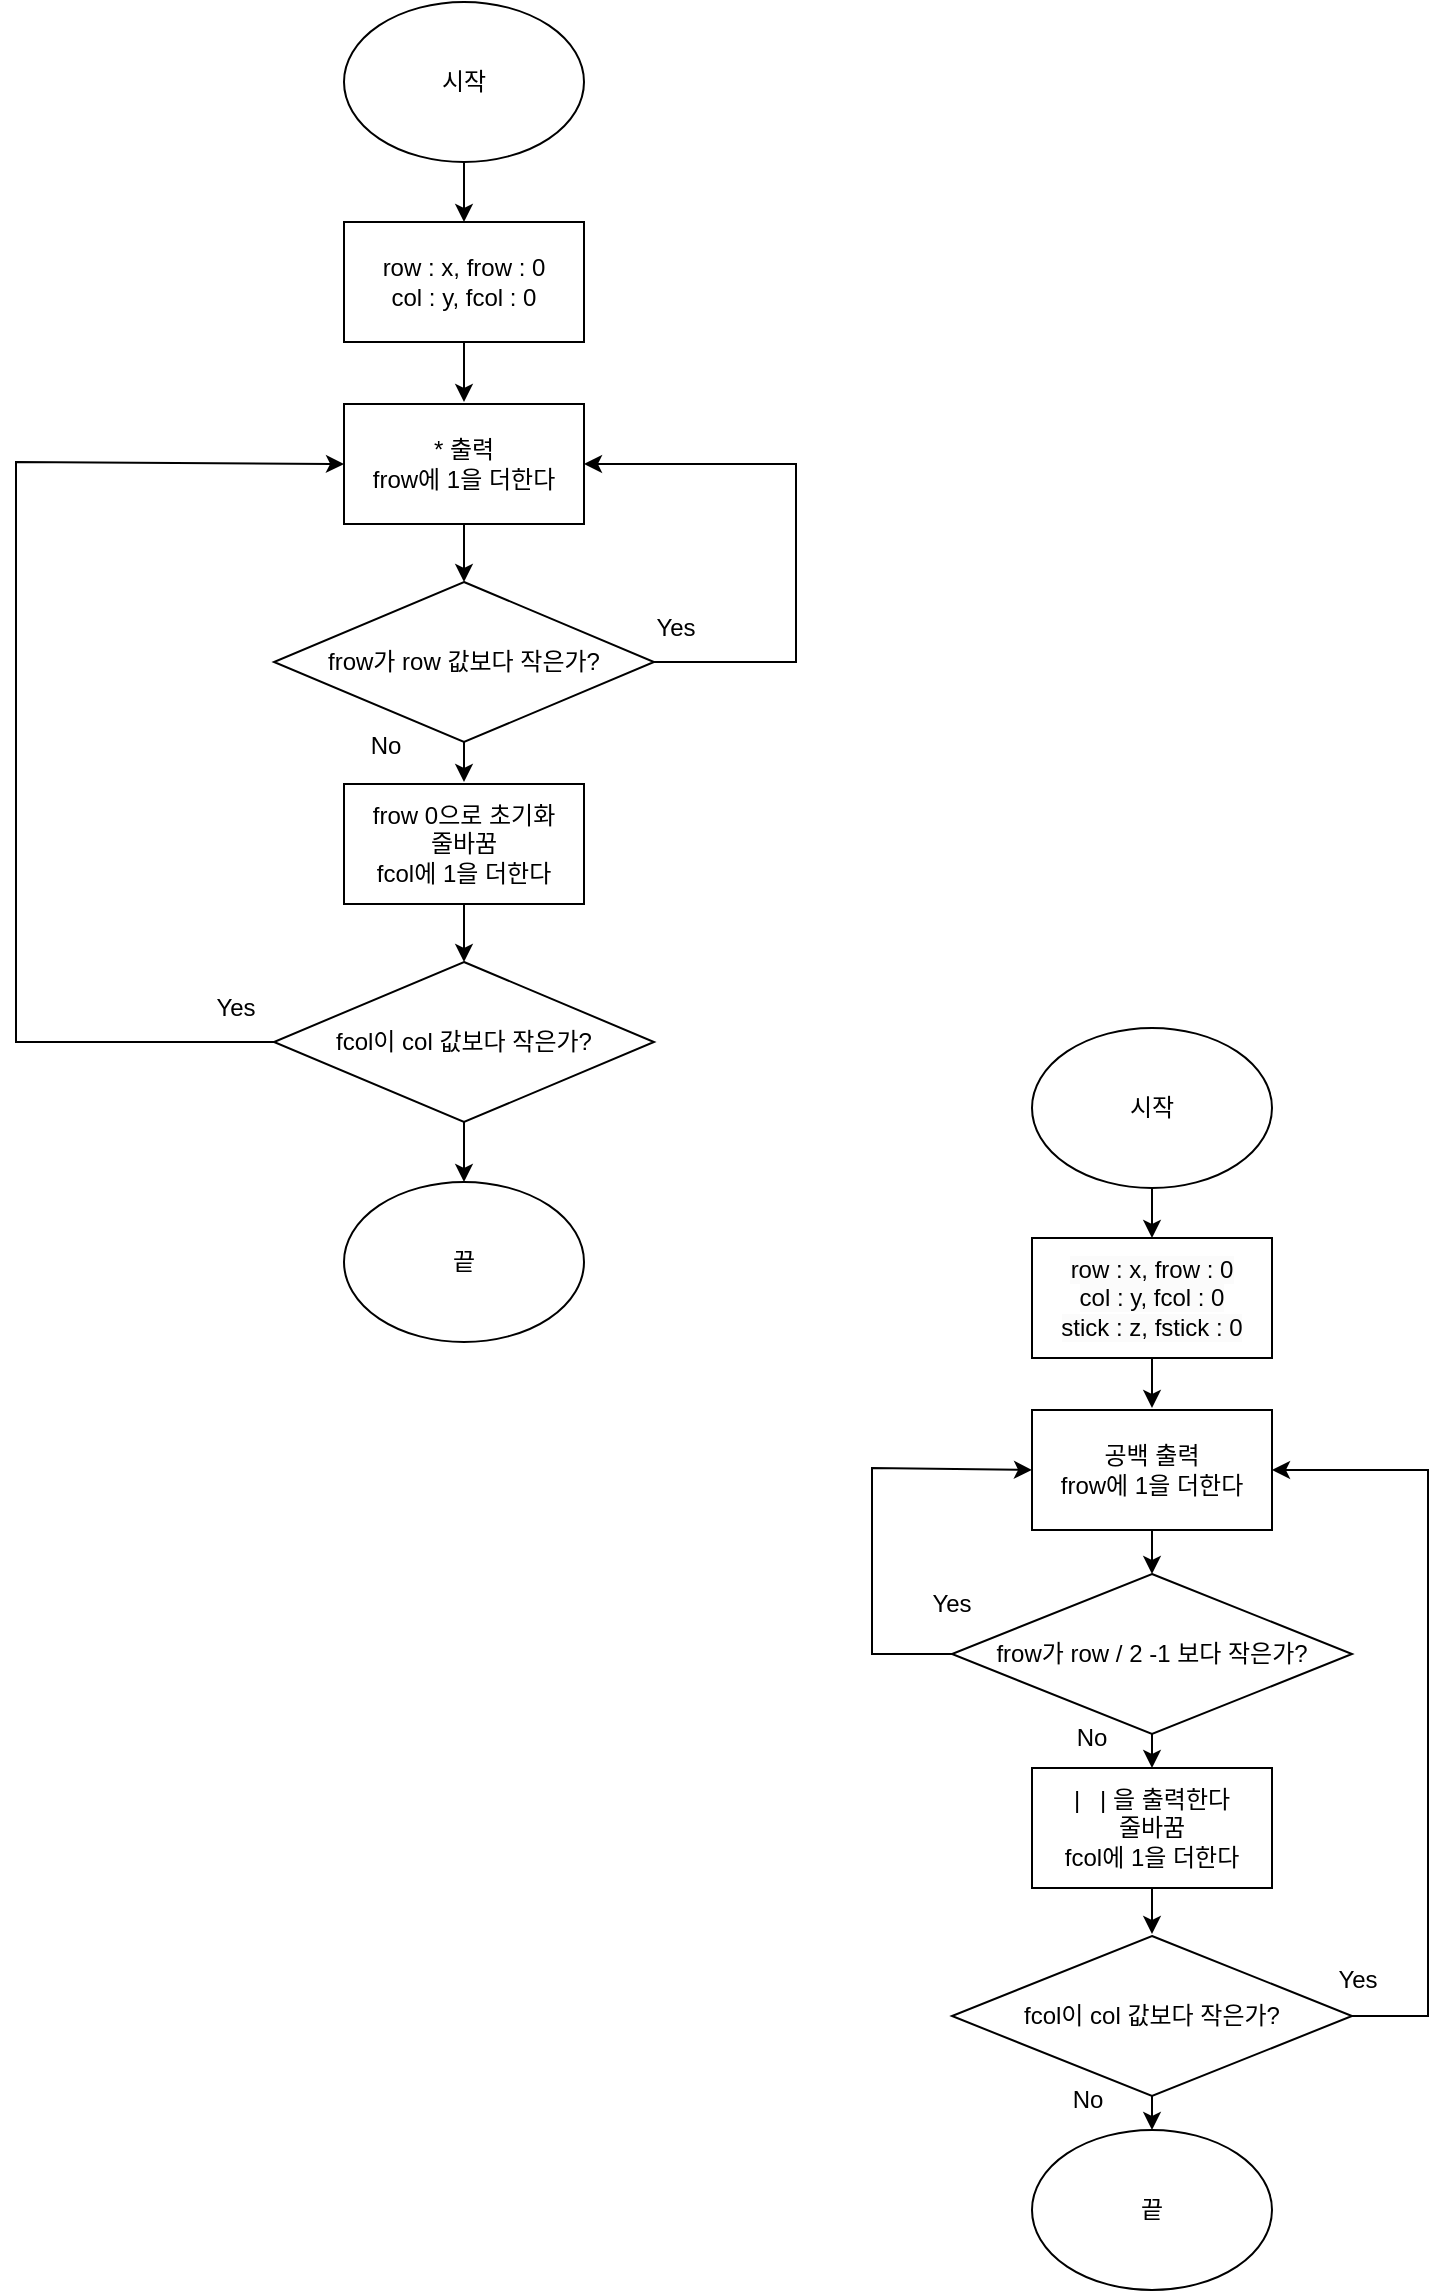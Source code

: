 <mxfile version="22.0.2" type="github">
  <diagram name="페이지-1" id="WyjascXnSW3ahyoUgBYH">
    <mxGraphModel dx="984" dy="766" grid="1" gridSize="10" guides="1" tooltips="1" connect="1" arrows="1" fold="1" page="1" pageScale="1" pageWidth="827" pageHeight="1169" math="0" shadow="0">
      <root>
        <mxCell id="0" />
        <mxCell id="1" parent="0" />
        <mxCell id="S0zC9xOgUq6jf5N83XIn-1" value="시작" style="ellipse;whiteSpace=wrap;html=1;" vertex="1" parent="1">
          <mxGeometry x="228" y="10" width="120" height="80" as="geometry" />
        </mxCell>
        <mxCell id="S0zC9xOgUq6jf5N83XIn-2" value="row : x, frow : 0&lt;br&gt;col : y, fcol : 0" style="rounded=0;whiteSpace=wrap;html=1;" vertex="1" parent="1">
          <mxGeometry x="228" y="120" width="120" height="60" as="geometry" />
        </mxCell>
        <mxCell id="S0zC9xOgUq6jf5N83XIn-3" value="" style="endArrow=classic;html=1;rounded=0;exitX=0.5;exitY=1;exitDx=0;exitDy=0;entryX=0.5;entryY=0;entryDx=0;entryDy=0;" edge="1" parent="1" source="S0zC9xOgUq6jf5N83XIn-1" target="S0zC9xOgUq6jf5N83XIn-2">
          <mxGeometry width="50" height="50" relative="1" as="geometry">
            <mxPoint x="264" y="420" as="sourcePoint" />
            <mxPoint x="294" y="120" as="targetPoint" />
          </mxGeometry>
        </mxCell>
        <mxCell id="S0zC9xOgUq6jf5N83XIn-4" value="" style="endArrow=classic;html=1;rounded=0;exitX=0.5;exitY=1;exitDx=0;exitDy=0;" edge="1" parent="1" source="S0zC9xOgUq6jf5N83XIn-2">
          <mxGeometry width="50" height="50" relative="1" as="geometry">
            <mxPoint x="288" y="179" as="sourcePoint" />
            <mxPoint x="288" y="210" as="targetPoint" />
          </mxGeometry>
        </mxCell>
        <mxCell id="S0zC9xOgUq6jf5N83XIn-7" value="" style="edgeStyle=orthogonalEdgeStyle;rounded=0;orthogonalLoop=1;jettySize=auto;html=1;" edge="1" parent="1" source="S0zC9xOgUq6jf5N83XIn-5">
          <mxGeometry relative="1" as="geometry">
            <mxPoint x="288" y="300" as="targetPoint" />
          </mxGeometry>
        </mxCell>
        <mxCell id="S0zC9xOgUq6jf5N83XIn-5" value="* 출력&lt;br&gt;frow에 1을 더한다" style="rounded=0;whiteSpace=wrap;html=1;" vertex="1" parent="1">
          <mxGeometry x="228" y="211" width="120" height="60" as="geometry" />
        </mxCell>
        <mxCell id="S0zC9xOgUq6jf5N83XIn-6" value="frow가 row 값보다 작은가?" style="rhombus;whiteSpace=wrap;html=1;rounded=0;" vertex="1" parent="1">
          <mxGeometry x="193" y="300" width="190" height="80" as="geometry" />
        </mxCell>
        <mxCell id="S0zC9xOgUq6jf5N83XIn-9" value="" style="endArrow=classic;html=1;rounded=0;exitX=0.5;exitY=1;exitDx=0;exitDy=0;" edge="1" parent="1">
          <mxGeometry width="50" height="50" relative="1" as="geometry">
            <mxPoint x="288" y="380" as="sourcePoint" />
            <mxPoint x="288" y="400" as="targetPoint" />
          </mxGeometry>
        </mxCell>
        <mxCell id="S0zC9xOgUq6jf5N83XIn-10" value="frow 0으로 초기화&lt;br&gt;줄바꿈&lt;br&gt;fcol에 1을 더한다" style="rounded=0;whiteSpace=wrap;html=1;" vertex="1" parent="1">
          <mxGeometry x="228" y="401" width="120" height="60" as="geometry" />
        </mxCell>
        <mxCell id="S0zC9xOgUq6jf5N83XIn-11" value="No" style="text;html=1;strokeColor=none;fillColor=none;align=center;verticalAlign=middle;whiteSpace=wrap;rounded=0;" vertex="1" parent="1">
          <mxGeometry x="219" y="367" width="60" height="30" as="geometry" />
        </mxCell>
        <mxCell id="S0zC9xOgUq6jf5N83XIn-12" value="Yes" style="text;html=1;strokeColor=none;fillColor=none;align=center;verticalAlign=middle;whiteSpace=wrap;rounded=0;" vertex="1" parent="1">
          <mxGeometry x="364" y="308" width="60" height="30" as="geometry" />
        </mxCell>
        <mxCell id="S0zC9xOgUq6jf5N83XIn-14" value="" style="endArrow=classic;html=1;rounded=0;entryX=1;entryY=0.5;entryDx=0;entryDy=0;exitX=1;exitY=0.5;exitDx=0;exitDy=0;" edge="1" parent="1" source="S0zC9xOgUq6jf5N83XIn-6" target="S0zC9xOgUq6jf5N83XIn-5">
          <mxGeometry width="50" height="50" relative="1" as="geometry">
            <mxPoint x="264" y="380" as="sourcePoint" />
            <mxPoint x="454" y="314" as="targetPoint" />
            <Array as="points">
              <mxPoint x="454" y="340" />
              <mxPoint x="454" y="241" />
            </Array>
          </mxGeometry>
        </mxCell>
        <mxCell id="S0zC9xOgUq6jf5N83XIn-16" value="fcol이 col 값보다 작은가?" style="rhombus;whiteSpace=wrap;html=1;rounded=0;" vertex="1" parent="1">
          <mxGeometry x="193" y="490" width="190" height="80" as="geometry" />
        </mxCell>
        <mxCell id="S0zC9xOgUq6jf5N83XIn-17" value="" style="endArrow=classic;html=1;rounded=0;exitX=0.5;exitY=1;exitDx=0;exitDy=0;entryX=0.5;entryY=0;entryDx=0;entryDy=0;" edge="1" parent="1" source="S0zC9xOgUq6jf5N83XIn-10" target="S0zC9xOgUq6jf5N83XIn-16">
          <mxGeometry width="50" height="50" relative="1" as="geometry">
            <mxPoint x="264" y="380" as="sourcePoint" />
            <mxPoint x="314" y="330" as="targetPoint" />
          </mxGeometry>
        </mxCell>
        <mxCell id="S0zC9xOgUq6jf5N83XIn-18" value="Yes" style="text;html=1;strokeColor=none;fillColor=none;align=center;verticalAlign=middle;whiteSpace=wrap;rounded=0;" vertex="1" parent="1">
          <mxGeometry x="144" y="498" width="60" height="30" as="geometry" />
        </mxCell>
        <mxCell id="S0zC9xOgUq6jf5N83XIn-19" value="" style="endArrow=classic;html=1;rounded=0;entryX=0;entryY=0.5;entryDx=0;entryDy=0;exitX=0;exitY=0.5;exitDx=0;exitDy=0;" edge="1" parent="1" source="S0zC9xOgUq6jf5N83XIn-16" target="S0zC9xOgUq6jf5N83XIn-5">
          <mxGeometry width="50" height="50" relative="1" as="geometry">
            <mxPoint x="89" y="528" as="sourcePoint" />
            <mxPoint x="54" y="429" as="targetPoint" />
            <Array as="points">
              <mxPoint x="64" y="530" />
              <mxPoint x="64" y="240" />
            </Array>
          </mxGeometry>
        </mxCell>
        <mxCell id="S0zC9xOgUq6jf5N83XIn-20" value="" style="endArrow=classic;html=1;rounded=0;exitX=0.5;exitY=1;exitDx=0;exitDy=0;" edge="1" parent="1" source="S0zC9xOgUq6jf5N83XIn-16">
          <mxGeometry width="50" height="50" relative="1" as="geometry">
            <mxPoint x="264" y="380" as="sourcePoint" />
            <mxPoint x="288" y="600" as="targetPoint" />
          </mxGeometry>
        </mxCell>
        <mxCell id="S0zC9xOgUq6jf5N83XIn-24" value="끝" style="ellipse;whiteSpace=wrap;html=1;" vertex="1" parent="1">
          <mxGeometry x="228" y="600" width="120" height="80" as="geometry" />
        </mxCell>
        <mxCell id="S0zC9xOgUq6jf5N83XIn-29" value="" style="edgeStyle=orthogonalEdgeStyle;rounded=0;orthogonalLoop=1;jettySize=auto;html=1;" edge="1" parent="1" source="S0zC9xOgUq6jf5N83XIn-25" target="S0zC9xOgUq6jf5N83XIn-28">
          <mxGeometry relative="1" as="geometry" />
        </mxCell>
        <mxCell id="S0zC9xOgUq6jf5N83XIn-25" value="시작" style="ellipse;whiteSpace=wrap;html=1;" vertex="1" parent="1">
          <mxGeometry x="572" y="523" width="120" height="80" as="geometry" />
        </mxCell>
        <mxCell id="S0zC9xOgUq6jf5N83XIn-32" value="" style="edgeStyle=orthogonalEdgeStyle;rounded=0;orthogonalLoop=1;jettySize=auto;html=1;" edge="1" parent="1" source="S0zC9xOgUq6jf5N83XIn-28">
          <mxGeometry relative="1" as="geometry">
            <mxPoint x="632" y="713" as="targetPoint" />
          </mxGeometry>
        </mxCell>
        <mxCell id="S0zC9xOgUq6jf5N83XIn-28" value="&lt;span style=&quot;color: rgb(0, 0, 0); font-family: Helvetica; font-size: 12px; font-style: normal; font-variant-ligatures: normal; font-variant-caps: normal; font-weight: 400; letter-spacing: normal; orphans: 2; text-align: center; text-indent: 0px; text-transform: none; widows: 2; word-spacing: 0px; -webkit-text-stroke-width: 0px; background-color: rgb(251, 251, 251); text-decoration-thickness: initial; text-decoration-style: initial; text-decoration-color: initial; float: none; display: inline !important;&quot;&gt;row : x, frow : 0&lt;/span&gt;&lt;br style=&quot;border-color: var(--border-color); color: rgb(0, 0, 0); font-family: Helvetica; font-size: 12px; font-style: normal; font-variant-ligatures: normal; font-variant-caps: normal; font-weight: 400; letter-spacing: normal; orphans: 2; text-align: center; text-indent: 0px; text-transform: none; widows: 2; word-spacing: 0px; -webkit-text-stroke-width: 0px; background-color: rgb(251, 251, 251); text-decoration-thickness: initial; text-decoration-style: initial; text-decoration-color: initial;&quot;&gt;&lt;span style=&quot;color: rgb(0, 0, 0); font-family: Helvetica; font-size: 12px; font-style: normal; font-variant-ligatures: normal; font-variant-caps: normal; font-weight: 400; letter-spacing: normal; orphans: 2; text-align: center; text-indent: 0px; text-transform: none; widows: 2; word-spacing: 0px; -webkit-text-stroke-width: 0px; background-color: rgb(251, 251, 251); text-decoration-thickness: initial; text-decoration-style: initial; text-decoration-color: initial; float: none; display: inline !important;&quot;&gt;col : y, fcol : 0&lt;/span&gt;&lt;br style=&quot;border-color: var(--border-color); color: rgb(0, 0, 0); font-family: Helvetica; font-size: 12px; font-style: normal; font-variant-ligatures: normal; font-variant-caps: normal; font-weight: 400; letter-spacing: normal; orphans: 2; text-align: center; text-indent: 0px; text-transform: none; widows: 2; word-spacing: 0px; -webkit-text-stroke-width: 0px; background-color: rgb(251, 251, 251); text-decoration-thickness: initial; text-decoration-style: initial; text-decoration-color: initial;&quot;&gt;&lt;span style=&quot;color: rgb(0, 0, 0); font-family: Helvetica; font-size: 12px; font-style: normal; font-variant-ligatures: normal; font-variant-caps: normal; font-weight: 400; letter-spacing: normal; orphans: 2; text-align: center; text-indent: 0px; text-transform: none; widows: 2; word-spacing: 0px; -webkit-text-stroke-width: 0px; background-color: rgb(251, 251, 251); text-decoration-thickness: initial; text-decoration-style: initial; text-decoration-color: initial; float: none; display: inline !important;&quot;&gt;stick : z, fstick : 0&lt;/span&gt;" style="whiteSpace=wrap;html=1;" vertex="1" parent="1">
          <mxGeometry x="572" y="628" width="120" height="60" as="geometry" />
        </mxCell>
        <mxCell id="S0zC9xOgUq6jf5N83XIn-33" value="frow가 row / 2 -1 보다 작은가?" style="rhombus;whiteSpace=wrap;html=1;" vertex="1" parent="1">
          <mxGeometry x="532" y="796" width="200" height="80" as="geometry" />
        </mxCell>
        <mxCell id="S0zC9xOgUq6jf5N83XIn-34" value="" style="endArrow=classic;html=1;rounded=0;exitX=0.5;exitY=1;exitDx=0;exitDy=0;" edge="1" parent="1" source="S0zC9xOgUq6jf5N83XIn-33">
          <mxGeometry width="50" height="50" relative="1" as="geometry">
            <mxPoint x="672" y="823" as="sourcePoint" />
            <mxPoint x="632" y="893" as="targetPoint" />
          </mxGeometry>
        </mxCell>
        <mxCell id="S0zC9xOgUq6jf5N83XIn-38" value="공백 출력&lt;br&gt;frow에 1을 더한다" style="rounded=0;whiteSpace=wrap;html=1;" vertex="1" parent="1">
          <mxGeometry x="572" y="714" width="120" height="60" as="geometry" />
        </mxCell>
        <mxCell id="S0zC9xOgUq6jf5N83XIn-39" value="" style="endArrow=classic;html=1;rounded=0;entryX=0.5;entryY=0;entryDx=0;entryDy=0;exitX=0.5;exitY=1;exitDx=0;exitDy=0;" edge="1" parent="1" source="S0zC9xOgUq6jf5N83XIn-38" target="S0zC9xOgUq6jf5N83XIn-33">
          <mxGeometry width="50" height="50" relative="1" as="geometry">
            <mxPoint x="452" y="613" as="sourcePoint" />
            <mxPoint x="502" y="563" as="targetPoint" />
          </mxGeometry>
        </mxCell>
        <mxCell id="S0zC9xOgUq6jf5N83XIn-40" value="" style="endArrow=classic;html=1;rounded=0;exitX=0;exitY=0.5;exitDx=0;exitDy=0;entryX=0;entryY=0.5;entryDx=0;entryDy=0;" edge="1" parent="1" source="S0zC9xOgUq6jf5N83XIn-33" target="S0zC9xOgUq6jf5N83XIn-38">
          <mxGeometry width="50" height="50" relative="1" as="geometry">
            <mxPoint x="452" y="683" as="sourcePoint" />
            <mxPoint x="502" y="633" as="targetPoint" />
            <Array as="points">
              <mxPoint x="492" y="836" />
              <mxPoint x="492" y="743" />
            </Array>
          </mxGeometry>
        </mxCell>
        <mxCell id="S0zC9xOgUq6jf5N83XIn-41" value="Yes" style="text;html=1;strokeColor=none;fillColor=none;align=center;verticalAlign=middle;whiteSpace=wrap;rounded=0;" vertex="1" parent="1">
          <mxGeometry x="502" y="796" width="60" height="30" as="geometry" />
        </mxCell>
        <mxCell id="S0zC9xOgUq6jf5N83XIn-42" value="No" style="text;html=1;strokeColor=none;fillColor=none;align=center;verticalAlign=middle;whiteSpace=wrap;rounded=0;" vertex="1" parent="1">
          <mxGeometry x="572" y="863" width="60" height="30" as="geometry" />
        </mxCell>
        <mxCell id="S0zC9xOgUq6jf5N83XIn-46" value="" style="edgeStyle=orthogonalEdgeStyle;rounded=0;orthogonalLoop=1;jettySize=auto;html=1;" edge="1" parent="1" source="S0zC9xOgUq6jf5N83XIn-43">
          <mxGeometry relative="1" as="geometry">
            <mxPoint x="632" y="976" as="targetPoint" />
          </mxGeometry>
        </mxCell>
        <mxCell id="S0zC9xOgUq6jf5N83XIn-43" value="|&amp;nbsp; &amp;nbsp;| 을 출력한다&lt;br&gt;줄바꿈&lt;br&gt;fcol에 1을 더한다" style="rounded=0;whiteSpace=wrap;html=1;" vertex="1" parent="1">
          <mxGeometry x="572" y="893" width="120" height="60" as="geometry" />
        </mxCell>
        <mxCell id="S0zC9xOgUq6jf5N83XIn-54" style="edgeStyle=orthogonalEdgeStyle;rounded=0;orthogonalLoop=1;jettySize=auto;html=1;exitX=0.5;exitY=1;exitDx=0;exitDy=0;entryX=0.5;entryY=0;entryDx=0;entryDy=0;" edge="1" parent="1" source="S0zC9xOgUq6jf5N83XIn-47" target="S0zC9xOgUq6jf5N83XIn-53">
          <mxGeometry relative="1" as="geometry" />
        </mxCell>
        <mxCell id="S0zC9xOgUq6jf5N83XIn-47" value="fcol이 col 값보다 작은가?" style="rhombus;whiteSpace=wrap;html=1;" vertex="1" parent="1">
          <mxGeometry x="532" y="977" width="200" height="80" as="geometry" />
        </mxCell>
        <mxCell id="S0zC9xOgUq6jf5N83XIn-48" value="" style="endArrow=classic;html=1;rounded=0;exitX=1;exitY=0.5;exitDx=0;exitDy=0;entryX=1;entryY=0.5;entryDx=0;entryDy=0;" edge="1" parent="1" source="S0zC9xOgUq6jf5N83XIn-47" target="S0zC9xOgUq6jf5N83XIn-38">
          <mxGeometry width="50" height="50" relative="1" as="geometry">
            <mxPoint x="732" y="1010" as="sourcePoint" />
            <mxPoint x="782" y="960" as="targetPoint" />
            <Array as="points">
              <mxPoint x="770" y="1017" />
              <mxPoint x="770" y="744" />
            </Array>
          </mxGeometry>
        </mxCell>
        <mxCell id="S0zC9xOgUq6jf5N83XIn-49" value="Yes" style="text;html=1;strokeColor=none;fillColor=none;align=center;verticalAlign=middle;whiteSpace=wrap;rounded=0;" vertex="1" parent="1">
          <mxGeometry x="705" y="984" width="60" height="30" as="geometry" />
        </mxCell>
        <mxCell id="S0zC9xOgUq6jf5N83XIn-50" value="No" style="text;html=1;strokeColor=none;fillColor=none;align=center;verticalAlign=middle;whiteSpace=wrap;rounded=0;" vertex="1" parent="1">
          <mxGeometry x="570" y="1044" width="60" height="30" as="geometry" />
        </mxCell>
        <mxCell id="S0zC9xOgUq6jf5N83XIn-53" value="끝" style="ellipse;whiteSpace=wrap;html=1;" vertex="1" parent="1">
          <mxGeometry x="572" y="1074" width="120" height="80" as="geometry" />
        </mxCell>
      </root>
    </mxGraphModel>
  </diagram>
</mxfile>
